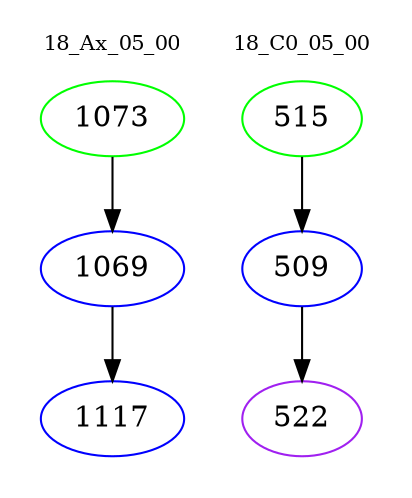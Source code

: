 digraph{
subgraph cluster_0 {
color = white
label = "18_Ax_05_00";
fontsize=10;
T0_1073 [label="1073", color="green"]
T0_1073 -> T0_1069 [color="black"]
T0_1069 [label="1069", color="blue"]
T0_1069 -> T0_1117 [color="black"]
T0_1117 [label="1117", color="blue"]
}
subgraph cluster_1 {
color = white
label = "18_C0_05_00";
fontsize=10;
T1_515 [label="515", color="green"]
T1_515 -> T1_509 [color="black"]
T1_509 [label="509", color="blue"]
T1_509 -> T1_522 [color="black"]
T1_522 [label="522", color="purple"]
}
}
